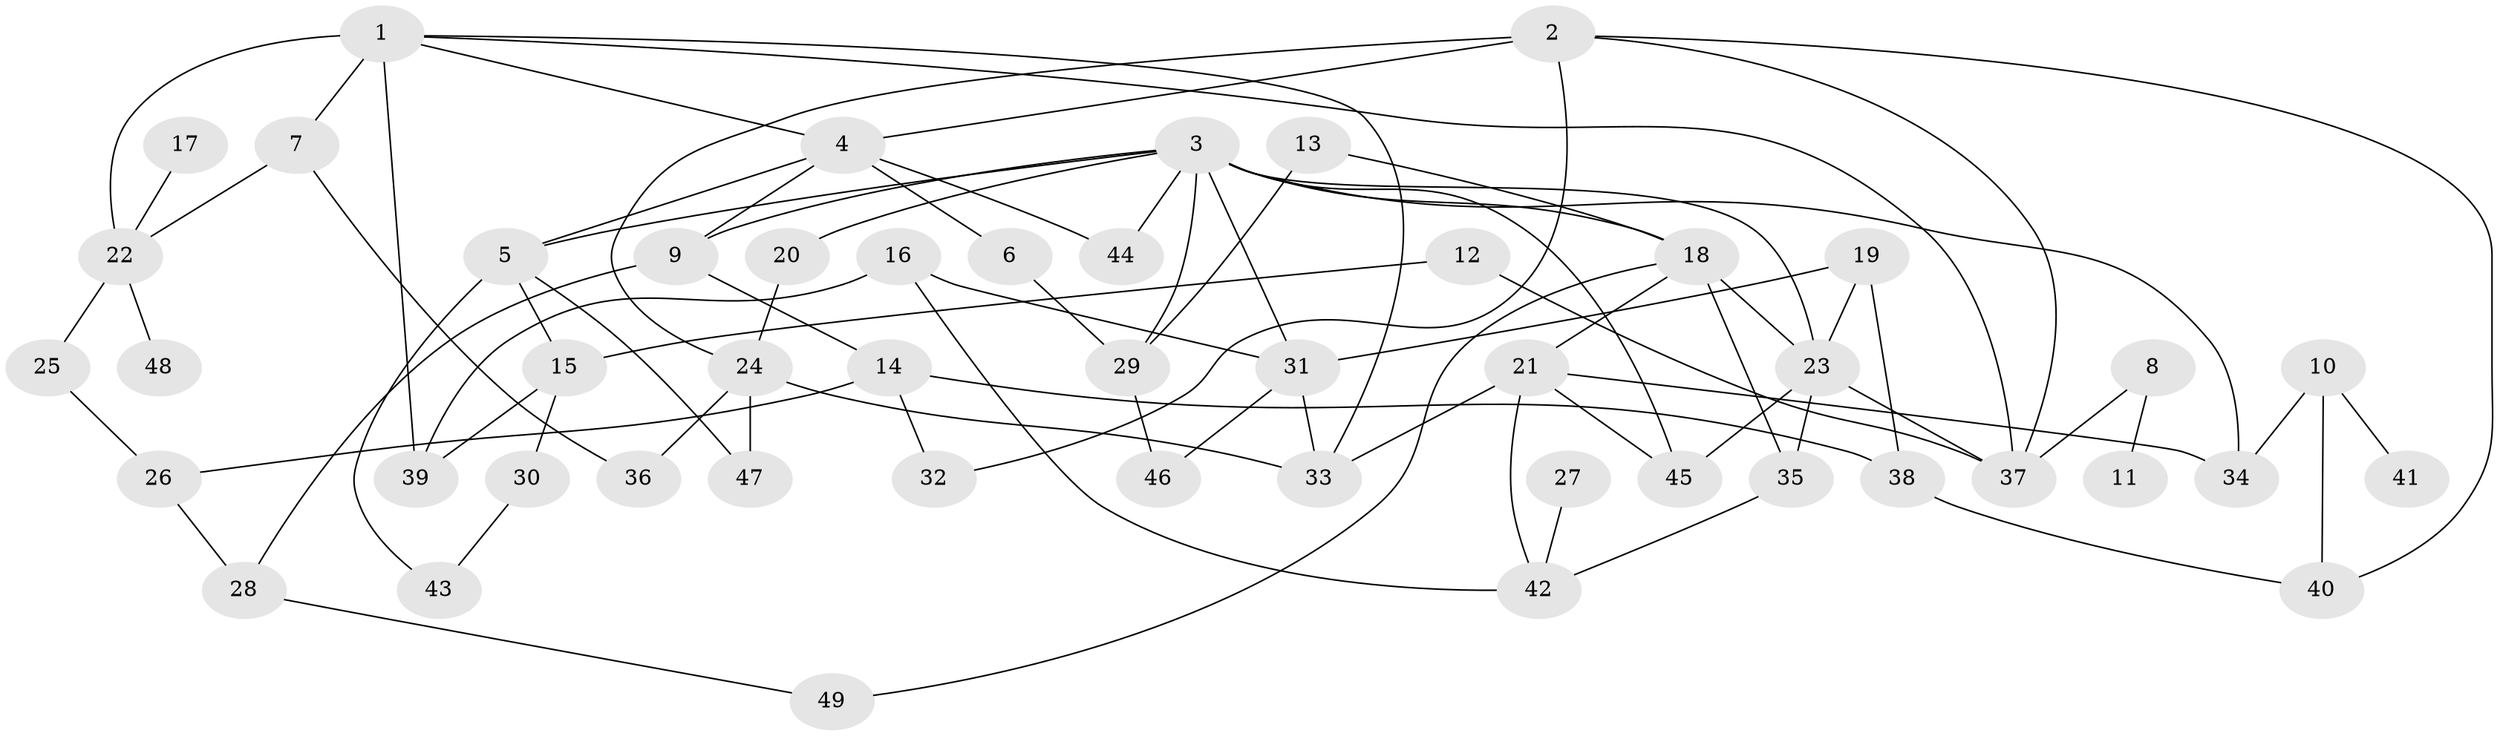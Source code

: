 // original degree distribution, {6: 0.030612244897959183, 4: 0.08163265306122448, 11: 0.01020408163265306, 3: 0.20408163265306123, 7: 0.01020408163265306, 5: 0.09183673469387756, 2: 0.35714285714285715, 1: 0.21428571428571427}
// Generated by graph-tools (version 1.1) at 2025/00/03/09/25 03:00:56]
// undirected, 49 vertices, 81 edges
graph export_dot {
graph [start="1"]
  node [color=gray90,style=filled];
  1;
  2;
  3;
  4;
  5;
  6;
  7;
  8;
  9;
  10;
  11;
  12;
  13;
  14;
  15;
  16;
  17;
  18;
  19;
  20;
  21;
  22;
  23;
  24;
  25;
  26;
  27;
  28;
  29;
  30;
  31;
  32;
  33;
  34;
  35;
  36;
  37;
  38;
  39;
  40;
  41;
  42;
  43;
  44;
  45;
  46;
  47;
  48;
  49;
  1 -- 4 [weight=1.0];
  1 -- 7 [weight=1.0];
  1 -- 22 [weight=2.0];
  1 -- 33 [weight=1.0];
  1 -- 37 [weight=1.0];
  1 -- 39 [weight=1.0];
  2 -- 4 [weight=1.0];
  2 -- 24 [weight=1.0];
  2 -- 32 [weight=1.0];
  2 -- 37 [weight=1.0];
  2 -- 40 [weight=1.0];
  3 -- 5 [weight=1.0];
  3 -- 9 [weight=1.0];
  3 -- 18 [weight=1.0];
  3 -- 20 [weight=1.0];
  3 -- 23 [weight=1.0];
  3 -- 29 [weight=2.0];
  3 -- 31 [weight=1.0];
  3 -- 34 [weight=1.0];
  3 -- 44 [weight=1.0];
  3 -- 45 [weight=1.0];
  4 -- 5 [weight=1.0];
  4 -- 6 [weight=1.0];
  4 -- 9 [weight=1.0];
  4 -- 44 [weight=1.0];
  5 -- 15 [weight=1.0];
  5 -- 43 [weight=1.0];
  5 -- 47 [weight=1.0];
  6 -- 29 [weight=1.0];
  7 -- 22 [weight=1.0];
  7 -- 36 [weight=1.0];
  8 -- 11 [weight=1.0];
  8 -- 37 [weight=1.0];
  9 -- 14 [weight=1.0];
  9 -- 28 [weight=1.0];
  10 -- 34 [weight=1.0];
  10 -- 40 [weight=1.0];
  10 -- 41 [weight=1.0];
  12 -- 15 [weight=1.0];
  12 -- 37 [weight=1.0];
  13 -- 18 [weight=1.0];
  13 -- 29 [weight=1.0];
  14 -- 26 [weight=1.0];
  14 -- 32 [weight=1.0];
  14 -- 38 [weight=1.0];
  15 -- 30 [weight=1.0];
  15 -- 39 [weight=1.0];
  16 -- 31 [weight=1.0];
  16 -- 39 [weight=1.0];
  16 -- 42 [weight=1.0];
  17 -- 22 [weight=1.0];
  18 -- 21 [weight=1.0];
  18 -- 23 [weight=1.0];
  18 -- 35 [weight=1.0];
  18 -- 49 [weight=1.0];
  19 -- 23 [weight=1.0];
  19 -- 31 [weight=1.0];
  19 -- 38 [weight=1.0];
  20 -- 24 [weight=1.0];
  21 -- 33 [weight=1.0];
  21 -- 34 [weight=1.0];
  21 -- 42 [weight=1.0];
  21 -- 45 [weight=1.0];
  22 -- 25 [weight=1.0];
  22 -- 48 [weight=1.0];
  23 -- 35 [weight=1.0];
  23 -- 37 [weight=1.0];
  23 -- 45 [weight=1.0];
  24 -- 33 [weight=1.0];
  24 -- 36 [weight=1.0];
  24 -- 47 [weight=1.0];
  25 -- 26 [weight=1.0];
  26 -- 28 [weight=1.0];
  27 -- 42 [weight=1.0];
  28 -- 49 [weight=1.0];
  29 -- 46 [weight=1.0];
  30 -- 43 [weight=1.0];
  31 -- 33 [weight=1.0];
  31 -- 46 [weight=1.0];
  35 -- 42 [weight=1.0];
  38 -- 40 [weight=1.0];
}
